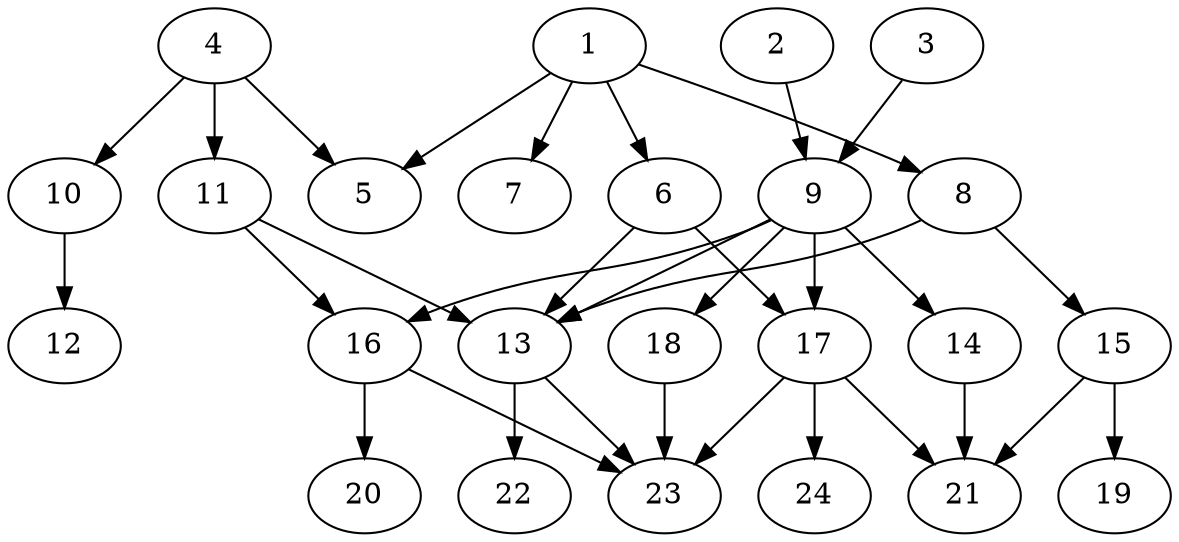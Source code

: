 // DAG (tier=2-normal, mode=compute, n=24, ccr=0.375, fat=0.645, density=0.527, regular=0.522, jump=0.123, mindata=524288, maxdata=8388608)
// DAG automatically generated by daggen at Sun Aug 24 16:33:33 2025
// /home/ermia/Project/Environments/daggen/bin/daggen --dot --ccr 0.375 --fat 0.645 --regular 0.522 --density 0.527 --jump 0.123 --mindata 524288 --maxdata 8388608 -n 24 
digraph G {
  1 [size="681594029476120", alpha="0.05", expect_size="340797014738060"]
  1 -> 5 [size ="10749363617792"]
  1 -> 6 [size ="10749363617792"]
  1 -> 7 [size ="10749363617792"]
  1 -> 8 [size ="10749363617792"]
  2 [size="78750910487845136", alpha="0.01", expect_size="39375455243922568"]
  2 -> 9 [size ="72705206386688"]
  3 [size="693534953956414464", alpha="0.07", expect_size="346767476978207232"]
  3 -> 9 [size ="417171381420032"]
  4 [size="2641807540224000000", alpha="0.14", expect_size="1320903770112000000"]
  4 -> 5 [size ="15288238080000"]
  4 -> 10 [size ="15288238080000"]
  4 -> 11 [size ="15288238080000"]
  5 [size="7589040089243828", alpha="0.16", expect_size="3794520044621914"]
  6 [size="6036211131005932", alpha="0.07", expect_size="3018105565502966"]
  6 -> 13 [size ="365075651100672"]
  6 -> 17 [size ="365075651100672"]
  7 [size="20185248685581112", alpha="0.19", expect_size="10092624342790556"]
  8 [size="96158852876617856", alpha="0.07", expect_size="48079426438308928"]
  8 -> 13 [size ="55535344812032"]
  8 -> 15 [size ="55535344812032"]
  9 [size="126324651851776000000", alpha="0.18", expect_size="63162325925888000000"]
  9 -> 13 [size ="201410478080000"]
  9 -> 14 [size ="201410478080000"]
  9 -> 16 [size ="201410478080000"]
  9 -> 17 [size ="201410478080000"]
  9 -> 18 [size ="201410478080000"]
  10 [size="11421275995586748", alpha="0.08", expect_size="5710637997793374"]
  10 -> 12 [size ="197891029204992"]
  11 [size="108019886414503888", alpha="0.10", expect_size="54009943207251944"]
  11 -> 13 [size ="106075089010688"]
  11 -> 16 [size ="106075089010688"]
  12 [size="26926396656890248", alpha="0.14", expect_size="13463198328445124"]
  13 [size="310533450033323840", alpha="0.04", expect_size="155266725016661920"]
  13 -> 22 [size ="115274984456192"]
  13 -> 23 [size ="115274984456192"]
  14 [size="287951965458768", alpha="0.20", expect_size="143975982729384"]
  14 -> 21 [size ="15424435519488"]
  15 [size="378648611380002816000", alpha="0.02", expect_size="189324305690001408000"]
  15 -> 19 [size ="418710867148800"]
  15 -> 21 [size ="418710867148800"]
  16 [size="52828390017451664", alpha="0.16", expect_size="26414195008725832"]
  16 -> 20 [size ="46050513518592"]
  16 -> 23 [size ="46050513518592"]
  17 [size="143946369051937210368", alpha="0.03", expect_size="71973184525968605184"]
  17 -> 21 [size ="219730560417792"]
  17 -> 23 [size ="219730560417792"]
  17 -> 24 [size ="219730560417792"]
  18 [size="1054005890575505536", alpha="0.07", expect_size="527002945287752768"]
  18 -> 23 [size ="529914272940032"]
  19 [size="446134289507100393472", alpha="0.20", expect_size="223067144753550196736"]
  20 [size="24362366820505616384", alpha="0.14", expect_size="12181183410252808192"]
  21 [size="2245187698876026", alpha="0.03", expect_size="1122593849438013"]
  22 [size="3241235900684239", alpha="0.04", expect_size="1620617950342119"]
  23 [size="5944062519139106816", alpha="0.08", expect_size="2972031259569553408"]
  24 [size="5984782339329374", alpha="0.00", expect_size="2992391169664687"]
}
